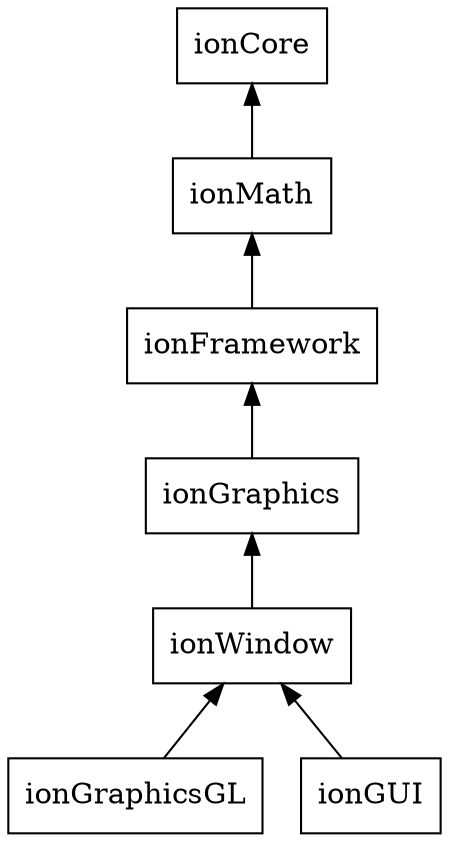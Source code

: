 digraph graphname {
    node [shape=box];
    ionCore [URL="moduleCore.html"];

    ionCore -> ionMath            [dir="back"];
    ionMath -> ionFramework       [dir="back"];
    ionFramework -> ionGraphics   [dir="back"];
    ionGraphics -> ionWindow      [dir="back"];
    ionWindow -> ionGraphicsGL    [dir="back"];
    ionWindow -> ionGUI           [dir="back"];
}
